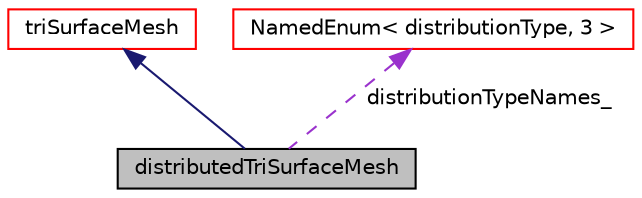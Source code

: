digraph "distributedTriSurfaceMesh"
{
  bgcolor="transparent";
  edge [fontname="Helvetica",fontsize="10",labelfontname="Helvetica",labelfontsize="10"];
  node [fontname="Helvetica",fontsize="10",shape=record];
  Node1 [label="distributedTriSurfaceMesh",height=0.2,width=0.4,color="black", fillcolor="grey75", style="filled", fontcolor="black"];
  Node2 -> Node1 [dir="back",color="midnightblue",fontsize="10",style="solid",fontname="Helvetica"];
  Node2 [label="triSurfaceMesh",height=0.2,width=0.4,color="red",URL="$a02683.html",tooltip="IOoject and searching on triSurface. "];
  Node3 -> Node1 [dir="back",color="darkorchid3",fontsize="10",style="dashed",label=" distributionTypeNames_" ,fontname="Helvetica"];
  Node3 [label="NamedEnum\< distributionType, 3 \>",height=0.2,width=0.4,color="red",URL="$a01567.html"];
}
